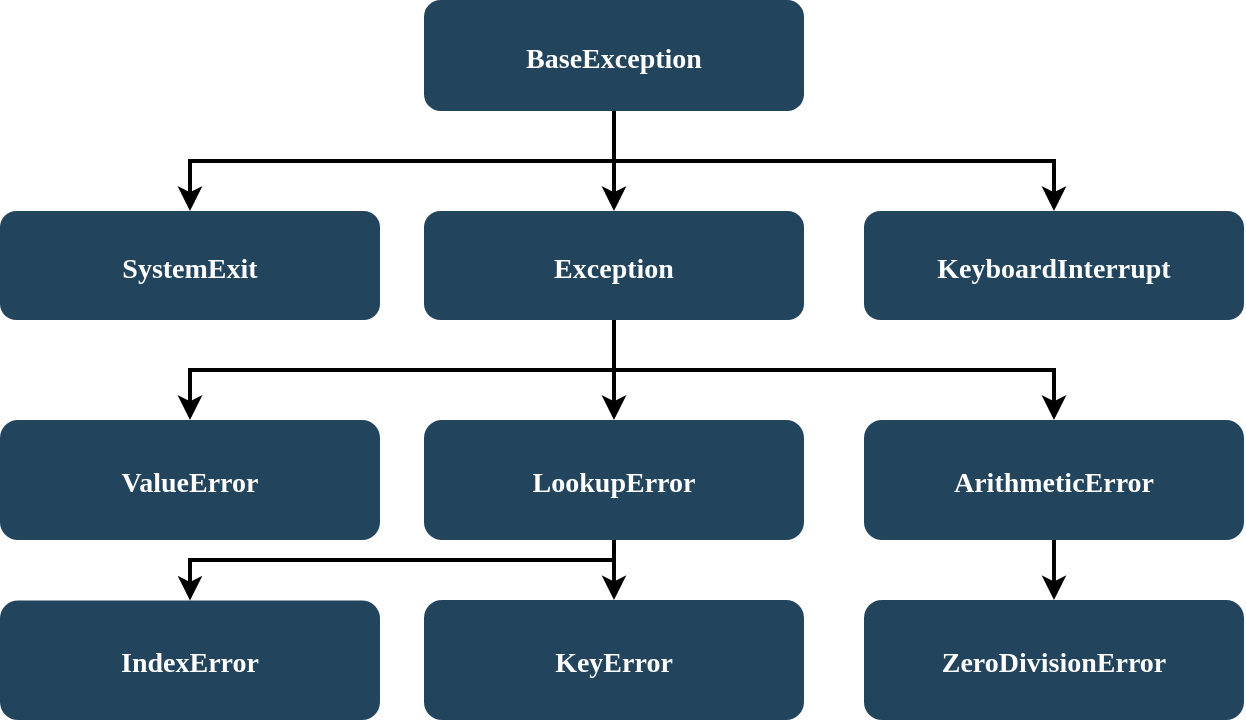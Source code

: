 <mxfile version="25.0.3">
  <diagram name="Page-1" id="2c0d36ab-eaac-3732-788b-9136903baeff">
    <mxGraphModel dx="1434" dy="728" grid="1" gridSize="10" guides="1" tooltips="1" connect="1" arrows="1" fold="1" page="1" pageScale="1.5" pageWidth="1169" pageHeight="827" background="none" math="0" shadow="0">
      <root>
        <mxCell id="0" />
        <mxCell id="1" parent="0" />
        <mxCell id="2" value="BaseException" style="rounded=1;fillColor=#23445D;gradientColor=none;strokeColor=none;fontColor=#FFFFFF;fontStyle=1;fontFamily=Tahoma;fontSize=14" parent="1" vertex="1">
          <mxGeometry x="562" y="230" width="190" height="55.5" as="geometry" />
        </mxCell>
        <mxCell id="9" value="" style="edgeStyle=elbowEdgeStyle;elbow=vertical;strokeWidth=2;rounded=0" parent="1" source="2" target="10" edge="1">
          <mxGeometry x="337" y="215.5" width="100" height="100" as="geometry">
            <mxPoint x="337" y="315.5" as="sourcePoint" />
            <mxPoint x="1457" y="335.5" as="targetPoint" />
          </mxGeometry>
        </mxCell>
        <mxCell id="10" value="KeyboardInterrupt" style="rounded=1;fillColor=#23445D;gradientColor=none;strokeColor=none;fontColor=#FFFFFF;fontStyle=1;fontFamily=Tahoma;fontSize=14" parent="1" vertex="1">
          <mxGeometry x="782" y="335.5" width="190" height="54.5" as="geometry" />
        </mxCell>
        <mxCell id="12" value="Exception" style="rounded=1;fillColor=#23445D;gradientColor=none;strokeColor=none;fontColor=#FFFFFF;fontStyle=1;fontFamily=Tahoma;fontSize=14" parent="1" vertex="1">
          <mxGeometry x="562" y="335.5" width="190" height="54.5" as="geometry" />
        </mxCell>
        <mxCell id="13" value="SystemExit" style="rounded=1;fillColor=#23445D;gradientColor=none;strokeColor=none;fontColor=#FFFFFF;fontStyle=1;fontFamily=Tahoma;fontSize=14" parent="1" vertex="1">
          <mxGeometry x="350" y="335.5" width="190" height="54.5" as="geometry" />
        </mxCell>
        <mxCell id="59" value="" style="edgeStyle=elbowEdgeStyle;elbow=vertical;strokeWidth=2;rounded=0" parent="1" source="2" target="12" edge="1">
          <mxGeometry x="347" y="225.5" width="100" height="100" as="geometry">
            <mxPoint x="862.0" y="275.5" as="sourcePoint" />
            <mxPoint x="1467.0" y="345.5" as="targetPoint" />
          </mxGeometry>
        </mxCell>
        <mxCell id="61" value="" style="edgeStyle=elbowEdgeStyle;elbow=vertical;strokeWidth=2;rounded=0" parent="1" source="2" target="13" edge="1">
          <mxGeometry x="-23" y="135.5" width="100" height="100" as="geometry">
            <mxPoint x="-23" y="235.5" as="sourcePoint" />
            <mxPoint x="77" y="135.5" as="targetPoint" />
          </mxGeometry>
        </mxCell>
        <mxCell id="100" value="" style="edgeStyle=elbowEdgeStyle;elbow=vertical;strokeWidth=2;rounded=0;entryX=0.5;entryY=0;entryDx=0;entryDy=0;" parent="1" source="12" target="3_i2ZMwZJJEeR6pZ6E3a-125" edge="1">
          <mxGeometry x="-23" y="135.5" width="100" height="100" as="geometry">
            <mxPoint x="-23" y="235.5" as="sourcePoint" />
            <mxPoint x="482" y="455.5" as="targetPoint" />
          </mxGeometry>
        </mxCell>
        <mxCell id="101" value="" style="edgeStyle=elbowEdgeStyle;elbow=vertical;strokeWidth=2;rounded=0;entryX=0.5;entryY=0;entryDx=0;entryDy=0;" parent="1" source="12" target="3_i2ZMwZJJEeR6pZ6E3a-124" edge="1">
          <mxGeometry x="-23" y="135.5" width="100" height="100" as="geometry">
            <mxPoint x="-23" y="235.5" as="sourcePoint" />
            <mxPoint x="657" y="455.5" as="targetPoint" />
          </mxGeometry>
        </mxCell>
        <mxCell id="102" value="" style="edgeStyle=elbowEdgeStyle;elbow=vertical;strokeWidth=2;rounded=0;entryX=0.5;entryY=0;entryDx=0;entryDy=0;" parent="1" source="12" target="3_i2ZMwZJJEeR6pZ6E3a-123" edge="1">
          <mxGeometry x="-23" y="135.5" width="100" height="100" as="geometry">
            <mxPoint x="-23" y="235.5" as="sourcePoint" />
            <mxPoint x="832" y="455.5" as="targetPoint" />
          </mxGeometry>
        </mxCell>
        <mxCell id="3_i2ZMwZJJEeR6pZ6E3a-132" value="" style="edgeStyle=orthogonalEdgeStyle;rounded=0;orthogonalLoop=1;jettySize=auto;html=1;strokeWidth=1.968;" edge="1" parent="1" source="3_i2ZMwZJJEeR6pZ6E3a-123" target="3_i2ZMwZJJEeR6pZ6E3a-126">
          <mxGeometry relative="1" as="geometry" />
        </mxCell>
        <mxCell id="3_i2ZMwZJJEeR6pZ6E3a-123" value="ArithmeticError" style="rounded=1;fillColor=#23445D;gradientColor=none;strokeColor=none;fontColor=#FFFFFF;fontStyle=1;fontFamily=Tahoma;fontSize=14" vertex="1" parent="1">
          <mxGeometry x="782" y="440" width="190" height="60" as="geometry" />
        </mxCell>
        <mxCell id="3_i2ZMwZJJEeR6pZ6E3a-131" value="" style="edgeStyle=orthogonalEdgeStyle;rounded=0;orthogonalLoop=1;jettySize=auto;html=1;entryX=0.5;entryY=0;entryDx=0;entryDy=0;strokeWidth=1.968;" edge="1" parent="1" source="3_i2ZMwZJJEeR6pZ6E3a-124" target="3_i2ZMwZJJEeR6pZ6E3a-128">
          <mxGeometry relative="1" as="geometry">
            <Array as="points">
              <mxPoint x="657" y="510" />
              <mxPoint x="445" y="510" />
            </Array>
          </mxGeometry>
        </mxCell>
        <mxCell id="3_i2ZMwZJJEeR6pZ6E3a-133" value="" style="edgeStyle=orthogonalEdgeStyle;rounded=0;orthogonalLoop=1;jettySize=auto;html=1;strokeWidth=1.968;" edge="1" parent="1" source="3_i2ZMwZJJEeR6pZ6E3a-124" target="3_i2ZMwZJJEeR6pZ6E3a-127">
          <mxGeometry relative="1" as="geometry" />
        </mxCell>
        <mxCell id="3_i2ZMwZJJEeR6pZ6E3a-124" value="LookupError" style="rounded=1;fillColor=#23445D;gradientColor=none;strokeColor=none;fontColor=#FFFFFF;fontStyle=1;fontFamily=Tahoma;fontSize=14" vertex="1" parent="1">
          <mxGeometry x="562" y="440" width="190" height="60" as="geometry" />
        </mxCell>
        <mxCell id="3_i2ZMwZJJEeR6pZ6E3a-125" value="ValueError" style="rounded=1;fillColor=#23445D;gradientColor=none;strokeColor=none;fontColor=#FFFFFF;fontStyle=1;fontFamily=Tahoma;fontSize=14" vertex="1" parent="1">
          <mxGeometry x="350" y="440" width="190" height="60" as="geometry" />
        </mxCell>
        <mxCell id="3_i2ZMwZJJEeR6pZ6E3a-126" value="ZeroDivisionError" style="rounded=1;fillColor=#23445D;gradientColor=none;strokeColor=none;fontColor=#FFFFFF;fontStyle=1;fontFamily=Tahoma;fontSize=14" vertex="1" parent="1">
          <mxGeometry x="782" y="530" width="190" height="60" as="geometry" />
        </mxCell>
        <mxCell id="3_i2ZMwZJJEeR6pZ6E3a-127" value="KeyError" style="rounded=1;fillColor=#23445D;gradientColor=none;strokeColor=none;fontColor=#FFFFFF;fontStyle=1;fontFamily=Tahoma;fontSize=14" vertex="1" parent="1">
          <mxGeometry x="562" y="530" width="190" height="60" as="geometry" />
        </mxCell>
        <mxCell id="3_i2ZMwZJJEeR6pZ6E3a-128" value="IndexError" style="rounded=1;fillColor=#23445D;gradientColor=none;strokeColor=none;fontColor=#FFFFFF;fontStyle=1;fontFamily=Tahoma;fontSize=14" vertex="1" parent="1">
          <mxGeometry x="350" y="530.25" width="190" height="59.75" as="geometry" />
        </mxCell>
      </root>
    </mxGraphModel>
  </diagram>
</mxfile>
